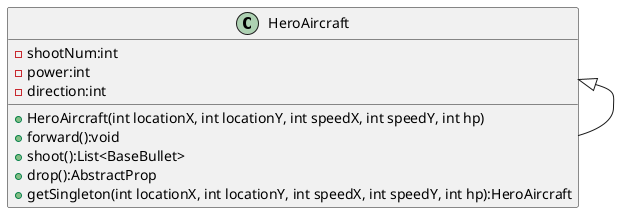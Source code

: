 @startuml

class HeroAircraft {
    - shootNum:int
    - power:int
    - direction:int
    + HeroAircraft(int locationX, int locationY, int speedX, int speedY, int hp)
    + forward():void
    + shoot():List<BaseBullet>
    + drop():AbstractProp
    + getSingleton(int locationX, int locationY, int speedX, int speedY, int hp):HeroAircraft
}

HeroAircraft <|-- HeroAircraft

@enduml